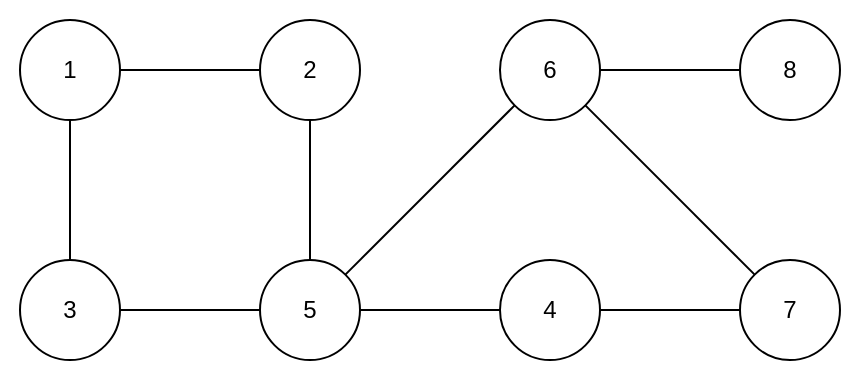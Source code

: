 <mxfile version="26.0.16">
  <diagram name="페이지-1" id="icTMJFXBsoF4CJpucCJ0">
    <mxGraphModel dx="966" dy="1046" grid="1" gridSize="10" guides="1" tooltips="1" connect="1" arrows="1" fold="1" page="1" pageScale="1" pageWidth="1169" pageHeight="1654" math="0" shadow="0">
      <root>
        <mxCell id="0" />
        <mxCell id="1" parent="0" />
        <mxCell id="jtR-G5dYf3ASnQ6bcEaw-21" value="" style="rounded=0;whiteSpace=wrap;html=1;strokeColor=none;" vertex="1" parent="1">
          <mxGeometry x="110" y="190" width="430" height="190" as="geometry" />
        </mxCell>
        <mxCell id="jtR-G5dYf3ASnQ6bcEaw-1" value="7" style="ellipse;whiteSpace=wrap;html=1;aspect=fixed;" vertex="1" parent="1">
          <mxGeometry x="480" y="320" width="50" height="50" as="geometry" />
        </mxCell>
        <mxCell id="jtR-G5dYf3ASnQ6bcEaw-2" value="3" style="ellipse;whiteSpace=wrap;html=1;aspect=fixed;" vertex="1" parent="1">
          <mxGeometry x="120" y="320" width="50" height="50" as="geometry" />
        </mxCell>
        <mxCell id="jtR-G5dYf3ASnQ6bcEaw-3" value="1" style="ellipse;whiteSpace=wrap;html=1;aspect=fixed;" vertex="1" parent="1">
          <mxGeometry x="120" y="200" width="50" height="50" as="geometry" />
        </mxCell>
        <mxCell id="jtR-G5dYf3ASnQ6bcEaw-4" value="2" style="ellipse;whiteSpace=wrap;html=1;aspect=fixed;" vertex="1" parent="1">
          <mxGeometry x="240" y="200" width="50" height="50" as="geometry" />
        </mxCell>
        <mxCell id="jtR-G5dYf3ASnQ6bcEaw-5" value="5" style="ellipse;whiteSpace=wrap;html=1;aspect=fixed;" vertex="1" parent="1">
          <mxGeometry x="240" y="320" width="50" height="50" as="geometry" />
        </mxCell>
        <mxCell id="jtR-G5dYf3ASnQ6bcEaw-6" value="4" style="ellipse;whiteSpace=wrap;html=1;aspect=fixed;" vertex="1" parent="1">
          <mxGeometry x="360" y="320" width="50" height="50" as="geometry" />
        </mxCell>
        <mxCell id="jtR-G5dYf3ASnQ6bcEaw-7" value="8" style="ellipse;whiteSpace=wrap;html=1;aspect=fixed;" vertex="1" parent="1">
          <mxGeometry x="480" y="200" width="50" height="50" as="geometry" />
        </mxCell>
        <mxCell id="jtR-G5dYf3ASnQ6bcEaw-9" value="6" style="ellipse;whiteSpace=wrap;html=1;aspect=fixed;" vertex="1" parent="1">
          <mxGeometry x="360" y="200" width="50" height="50" as="geometry" />
        </mxCell>
        <mxCell id="jtR-G5dYf3ASnQ6bcEaw-10" value="" style="endArrow=none;html=1;rounded=0;" edge="1" parent="1" source="jtR-G5dYf3ASnQ6bcEaw-6" target="jtR-G5dYf3ASnQ6bcEaw-1">
          <mxGeometry width="50" height="50" relative="1" as="geometry">
            <mxPoint x="440" y="500" as="sourcePoint" />
            <mxPoint x="490" y="450" as="targetPoint" />
          </mxGeometry>
        </mxCell>
        <mxCell id="jtR-G5dYf3ASnQ6bcEaw-11" value="" style="endArrow=none;html=1;rounded=0;" edge="1" parent="1" source="jtR-G5dYf3ASnQ6bcEaw-5" target="jtR-G5dYf3ASnQ6bcEaw-9">
          <mxGeometry width="50" height="50" relative="1" as="geometry">
            <mxPoint x="430" y="490" as="sourcePoint" />
            <mxPoint x="480" y="440" as="targetPoint" />
          </mxGeometry>
        </mxCell>
        <mxCell id="jtR-G5dYf3ASnQ6bcEaw-12" value="" style="endArrow=none;html=1;rounded=0;" edge="1" parent="1" source="jtR-G5dYf3ASnQ6bcEaw-3" target="jtR-G5dYf3ASnQ6bcEaw-4">
          <mxGeometry width="50" height="50" relative="1" as="geometry">
            <mxPoint x="420" y="490" as="sourcePoint" />
            <mxPoint x="470" y="440" as="targetPoint" />
          </mxGeometry>
        </mxCell>
        <mxCell id="jtR-G5dYf3ASnQ6bcEaw-13" value="" style="endArrow=none;html=1;rounded=0;" edge="1" parent="1" source="jtR-G5dYf3ASnQ6bcEaw-4" target="jtR-G5dYf3ASnQ6bcEaw-5">
          <mxGeometry width="50" height="50" relative="1" as="geometry">
            <mxPoint x="430" y="490" as="sourcePoint" />
            <mxPoint x="480" y="440" as="targetPoint" />
          </mxGeometry>
        </mxCell>
        <mxCell id="jtR-G5dYf3ASnQ6bcEaw-14" value="" style="endArrow=none;html=1;rounded=0;" edge="1" parent="1" source="jtR-G5dYf3ASnQ6bcEaw-2" target="jtR-G5dYf3ASnQ6bcEaw-3">
          <mxGeometry width="50" height="50" relative="1" as="geometry">
            <mxPoint x="420" y="490" as="sourcePoint" />
            <mxPoint x="470" y="440" as="targetPoint" />
          </mxGeometry>
        </mxCell>
        <mxCell id="jtR-G5dYf3ASnQ6bcEaw-15" value="" style="endArrow=none;html=1;rounded=0;" edge="1" parent="1" source="jtR-G5dYf3ASnQ6bcEaw-9" target="jtR-G5dYf3ASnQ6bcEaw-7">
          <mxGeometry width="50" height="50" relative="1" as="geometry">
            <mxPoint x="440" y="490" as="sourcePoint" />
            <mxPoint x="490" y="440" as="targetPoint" />
          </mxGeometry>
        </mxCell>
        <mxCell id="jtR-G5dYf3ASnQ6bcEaw-16" value="" style="endArrow=none;html=1;rounded=0;" edge="1" parent="1" source="jtR-G5dYf3ASnQ6bcEaw-2" target="jtR-G5dYf3ASnQ6bcEaw-5">
          <mxGeometry width="50" height="50" relative="1" as="geometry">
            <mxPoint x="420" y="500" as="sourcePoint" />
            <mxPoint x="470" y="450" as="targetPoint" />
          </mxGeometry>
        </mxCell>
        <mxCell id="jtR-G5dYf3ASnQ6bcEaw-19" value="" style="endArrow=none;html=1;rounded=0;" edge="1" parent="1" source="jtR-G5dYf3ASnQ6bcEaw-9" target="jtR-G5dYf3ASnQ6bcEaw-1">
          <mxGeometry width="50" height="50" relative="1" as="geometry">
            <mxPoint x="440" y="490" as="sourcePoint" />
            <mxPoint x="490" y="440" as="targetPoint" />
          </mxGeometry>
        </mxCell>
        <mxCell id="jtR-G5dYf3ASnQ6bcEaw-20" value="" style="endArrow=none;html=1;rounded=0;" edge="1" parent="1" source="jtR-G5dYf3ASnQ6bcEaw-6" target="jtR-G5dYf3ASnQ6bcEaw-5">
          <mxGeometry width="50" height="50" relative="1" as="geometry">
            <mxPoint x="430" y="500" as="sourcePoint" />
            <mxPoint x="480" y="450" as="targetPoint" />
          </mxGeometry>
        </mxCell>
      </root>
    </mxGraphModel>
  </diagram>
</mxfile>
